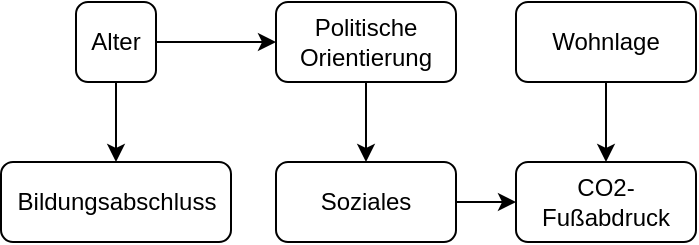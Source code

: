 <mxfile version="15.9.4" type="device"><diagram id="C5RBs43oDa-KdzZeNtuy" name="Page-1"><mxGraphModel dx="1422" dy="705" grid="1" gridSize="10" guides="1" tooltips="1" connect="1" arrows="1" fold="1" page="1" pageScale="1" pageWidth="827" pageHeight="1169" math="0" shadow="0"><root><mxCell id="WIyWlLk6GJQsqaUBKTNV-0"/><mxCell id="WIyWlLk6GJQsqaUBKTNV-1" parent="WIyWlLk6GJQsqaUBKTNV-0"/><mxCell id="_my_9MDsPZlMkuxsygQW-2" value="" style="edgeStyle=orthogonalEdgeStyle;rounded=0;orthogonalLoop=1;jettySize=auto;html=1;" edge="1" parent="WIyWlLk6GJQsqaUBKTNV-1" source="_my_9MDsPZlMkuxsygQW-0" target="_my_9MDsPZlMkuxsygQW-1"><mxGeometry relative="1" as="geometry"/></mxCell><mxCell id="_my_9MDsPZlMkuxsygQW-11" value="" style="edgeStyle=orthogonalEdgeStyle;rounded=0;orthogonalLoop=1;jettySize=auto;html=1;" edge="1" parent="WIyWlLk6GJQsqaUBKTNV-1" source="_my_9MDsPZlMkuxsygQW-0" target="_my_9MDsPZlMkuxsygQW-3"><mxGeometry relative="1" as="geometry"/></mxCell><mxCell id="_my_9MDsPZlMkuxsygQW-0" value="Alter" style="rounded=1;whiteSpace=wrap;html=1;" vertex="1" parent="WIyWlLk6GJQsqaUBKTNV-1"><mxGeometry x="280" y="160" width="40" height="40" as="geometry"/></mxCell><mxCell id="_my_9MDsPZlMkuxsygQW-1" value="Bildungsabschluss" style="rounded=1;whiteSpace=wrap;html=1;" vertex="1" parent="WIyWlLk6GJQsqaUBKTNV-1"><mxGeometry x="242.5" y="240" width="115" height="40" as="geometry"/></mxCell><mxCell id="_my_9MDsPZlMkuxsygQW-6" value="" style="edgeStyle=orthogonalEdgeStyle;rounded=0;orthogonalLoop=1;jettySize=auto;html=1;" edge="1" parent="WIyWlLk6GJQsqaUBKTNV-1" source="_my_9MDsPZlMkuxsygQW-3" target="_my_9MDsPZlMkuxsygQW-5"><mxGeometry relative="1" as="geometry"/></mxCell><mxCell id="_my_9MDsPZlMkuxsygQW-3" value="Politische Orientierung" style="rounded=1;whiteSpace=wrap;html=1;" vertex="1" parent="WIyWlLk6GJQsqaUBKTNV-1"><mxGeometry x="380" y="160" width="90" height="40" as="geometry"/></mxCell><mxCell id="_my_9MDsPZlMkuxsygQW-10" value="" style="edgeStyle=orthogonalEdgeStyle;rounded=0;orthogonalLoop=1;jettySize=auto;html=1;" edge="1" parent="WIyWlLk6GJQsqaUBKTNV-1" source="_my_9MDsPZlMkuxsygQW-5" target="_my_9MDsPZlMkuxsygQW-8"><mxGeometry relative="1" as="geometry"/></mxCell><mxCell id="_my_9MDsPZlMkuxsygQW-5" value="Soziales" style="rounded=1;whiteSpace=wrap;html=1;" vertex="1" parent="WIyWlLk6GJQsqaUBKTNV-1"><mxGeometry x="380" y="240" width="90" height="40" as="geometry"/></mxCell><mxCell id="_my_9MDsPZlMkuxsygQW-9" value="" style="edgeStyle=orthogonalEdgeStyle;rounded=0;orthogonalLoop=1;jettySize=auto;html=1;" edge="1" parent="WIyWlLk6GJQsqaUBKTNV-1" source="_my_9MDsPZlMkuxsygQW-7" target="_my_9MDsPZlMkuxsygQW-8"><mxGeometry relative="1" as="geometry"/></mxCell><mxCell id="_my_9MDsPZlMkuxsygQW-7" value="Wohnlage" style="rounded=1;whiteSpace=wrap;html=1;" vertex="1" parent="WIyWlLk6GJQsqaUBKTNV-1"><mxGeometry x="500" y="160" width="90" height="40" as="geometry"/></mxCell><mxCell id="_my_9MDsPZlMkuxsygQW-8" value="CO2-Fußabdruck" style="rounded=1;whiteSpace=wrap;html=1;" vertex="1" parent="WIyWlLk6GJQsqaUBKTNV-1"><mxGeometry x="500" y="240" width="90" height="40" as="geometry"/></mxCell></root></mxGraphModel></diagram></mxfile>